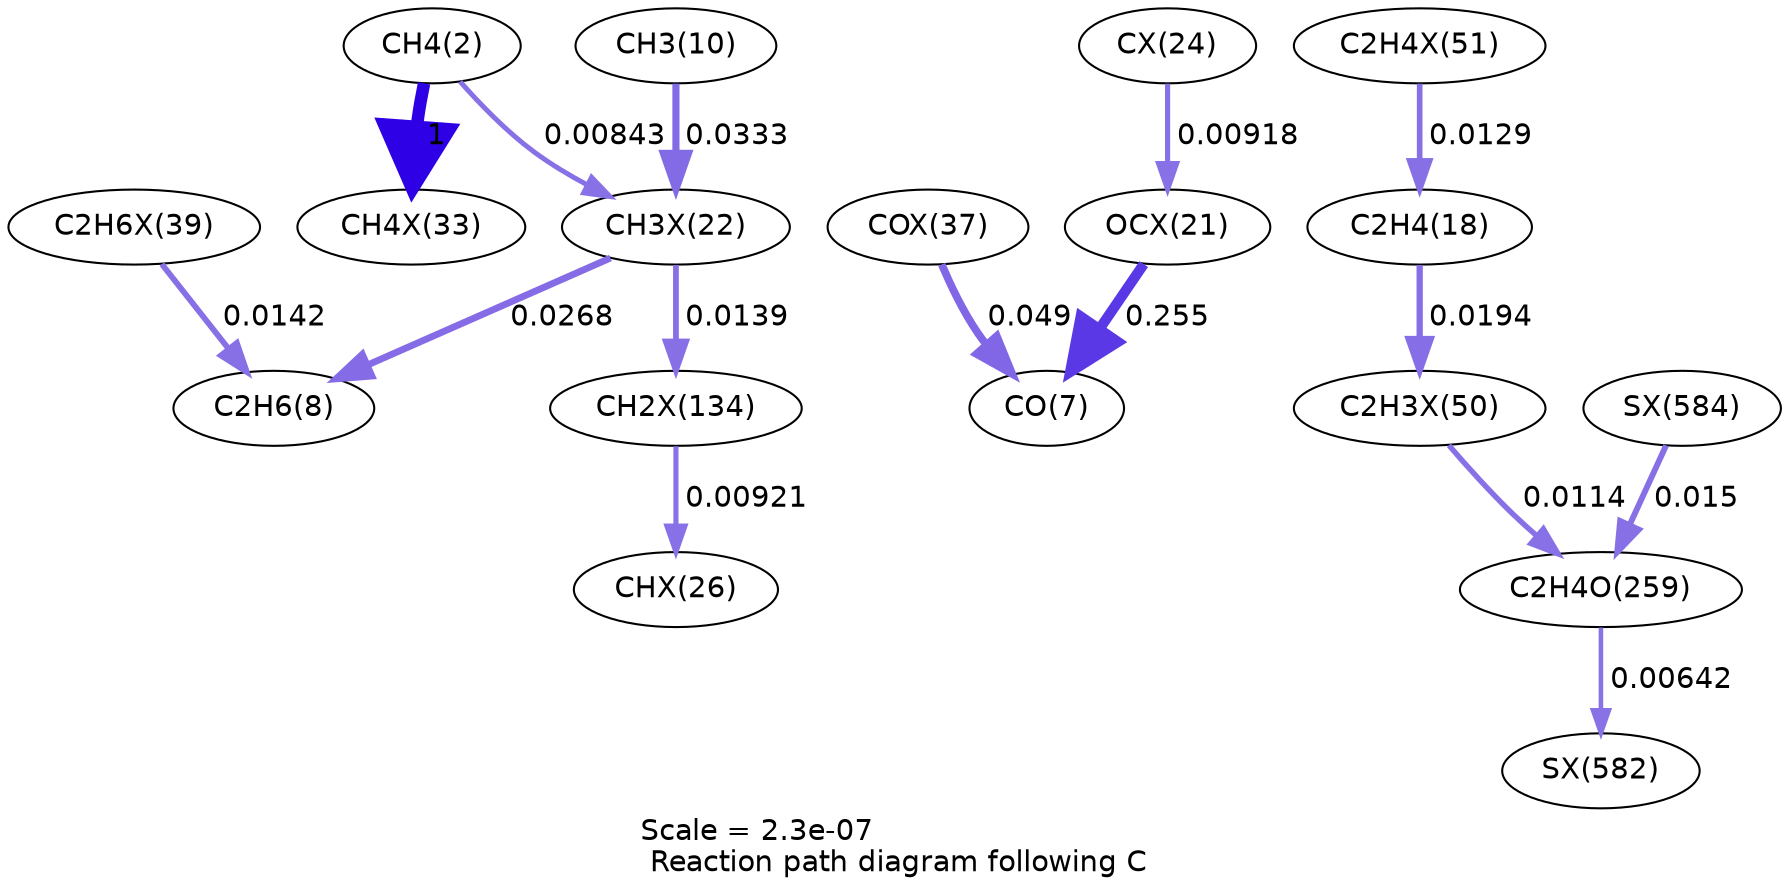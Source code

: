 digraph reaction_paths {
center=1;
s4 -> s62[fontname="Helvetica", penwidth=6, arrowsize=3, color="0.7, 1.5, 0.9"
, label=" 1"];
s4 -> s56[fontname="Helvetica", penwidth=2.39, arrowsize=1.2, color="0.7, 0.508, 0.9"
, label=" 0.00843"];
s56 -> s10[fontname="Helvetica", penwidth=3.27, arrowsize=1.63, color="0.7, 0.527, 0.9"
, label=" 0.0268"];
s68 -> s10[fontname="Helvetica", penwidth=2.79, arrowsize=1.39, color="0.7, 0.514, 0.9"
, label=" 0.0142"];
s12 -> s56[fontname="Helvetica", penwidth=3.43, arrowsize=1.72, color="0.7, 0.533, 0.9"
, label=" 0.0333"];
s56 -> s78[fontname="Helvetica", penwidth=2.77, arrowsize=1.39, color="0.7, 0.514, 0.9"
, label=" 0.0139"];
s78 -> s60[fontname="Helvetica", penwidth=2.46, arrowsize=1.23, color="0.7, 0.509, 0.9"
, label=" 0.00921"];
s55 -> s9[fontname="Helvetica", penwidth=4.97, arrowsize=2.48, color="0.7, 0.755, 0.9"
, label=" 0.255"];
s66 -> s9[fontname="Helvetica", penwidth=3.72, arrowsize=1.86, color="0.7, 0.549, 0.9"
, label=" 0.049"];
s58 -> s55[fontname="Helvetica", penwidth=2.46, arrowsize=1.23, color="0.7, 0.509, 0.9"
, label=" 0.00918"];
s77 -> s20[fontname="Helvetica", penwidth=2.72, arrowsize=1.36, color="0.7, 0.513, 0.9"
, label=" 0.0129"];
s20 -> s76[fontname="Helvetica", penwidth=3.02, arrowsize=1.51, color="0.7, 0.519, 0.9"
, label=" 0.0194"];
s76 -> s41[fontname="Helvetica", penwidth=2.62, arrowsize=1.31, color="0.7, 0.511, 0.9"
, label=" 0.0114"];
s119 -> s41[fontname="Helvetica", penwidth=2.83, arrowsize=1.41, color="0.7, 0.515, 0.9"
, label=" 0.015"];
s41 -> s118[fontname="Helvetica", penwidth=2.19, arrowsize=1.09, color="0.7, 0.506, 0.9"
, label=" 0.00642"];
s4 [ fontname="Helvetica", label="CH4(2)"];
s9 [ fontname="Helvetica", label="CO(7)"];
s10 [ fontname="Helvetica", label="C2H6(8)"];
s12 [ fontname="Helvetica", label="CH3(10)"];
s20 [ fontname="Helvetica", label="C2H4(18)"];
s41 [ fontname="Helvetica", label="C2H4O(259)"];
s55 [ fontname="Helvetica", label="OCX(21)"];
s56 [ fontname="Helvetica", label="CH3X(22)"];
s58 [ fontname="Helvetica", label="CX(24)"];
s60 [ fontname="Helvetica", label="CHX(26)"];
s62 [ fontname="Helvetica", label="CH4X(33)"];
s66 [ fontname="Helvetica", label="COX(37)"];
s68 [ fontname="Helvetica", label="C2H6X(39)"];
s76 [ fontname="Helvetica", label="C2H3X(50)"];
s77 [ fontname="Helvetica", label="C2H4X(51)"];
s78 [ fontname="Helvetica", label="CH2X(134)"];
s118 [ fontname="Helvetica", label="SX(582)"];
s119 [ fontname="Helvetica", label="SX(584)"];
 label = "Scale = 2.3e-07\l Reaction path diagram following C";
 fontname = "Helvetica";
}
